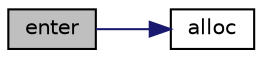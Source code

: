 digraph "enter"
{
  edge [fontname="Helvetica",fontsize="10",labelfontname="Helvetica",labelfontsize="10"];
  node [fontname="Helvetica",fontsize="10",shape=record];
  rankdir="LR";
  Node103 [label="enter",height=0.2,width=0.4,color="black", fillcolor="grey75", style="filled", fontcolor="black"];
  Node103 -> Node104 [color="midnightblue",fontsize="10",style="solid"];
  Node104 [label="alloc",height=0.2,width=0.4,color="black", fillcolor="white", style="filled",URL="$FreeRTOS_2atlast_8c.html#a6382881c465296b6d9e6b65f99c65ea9"];
}
